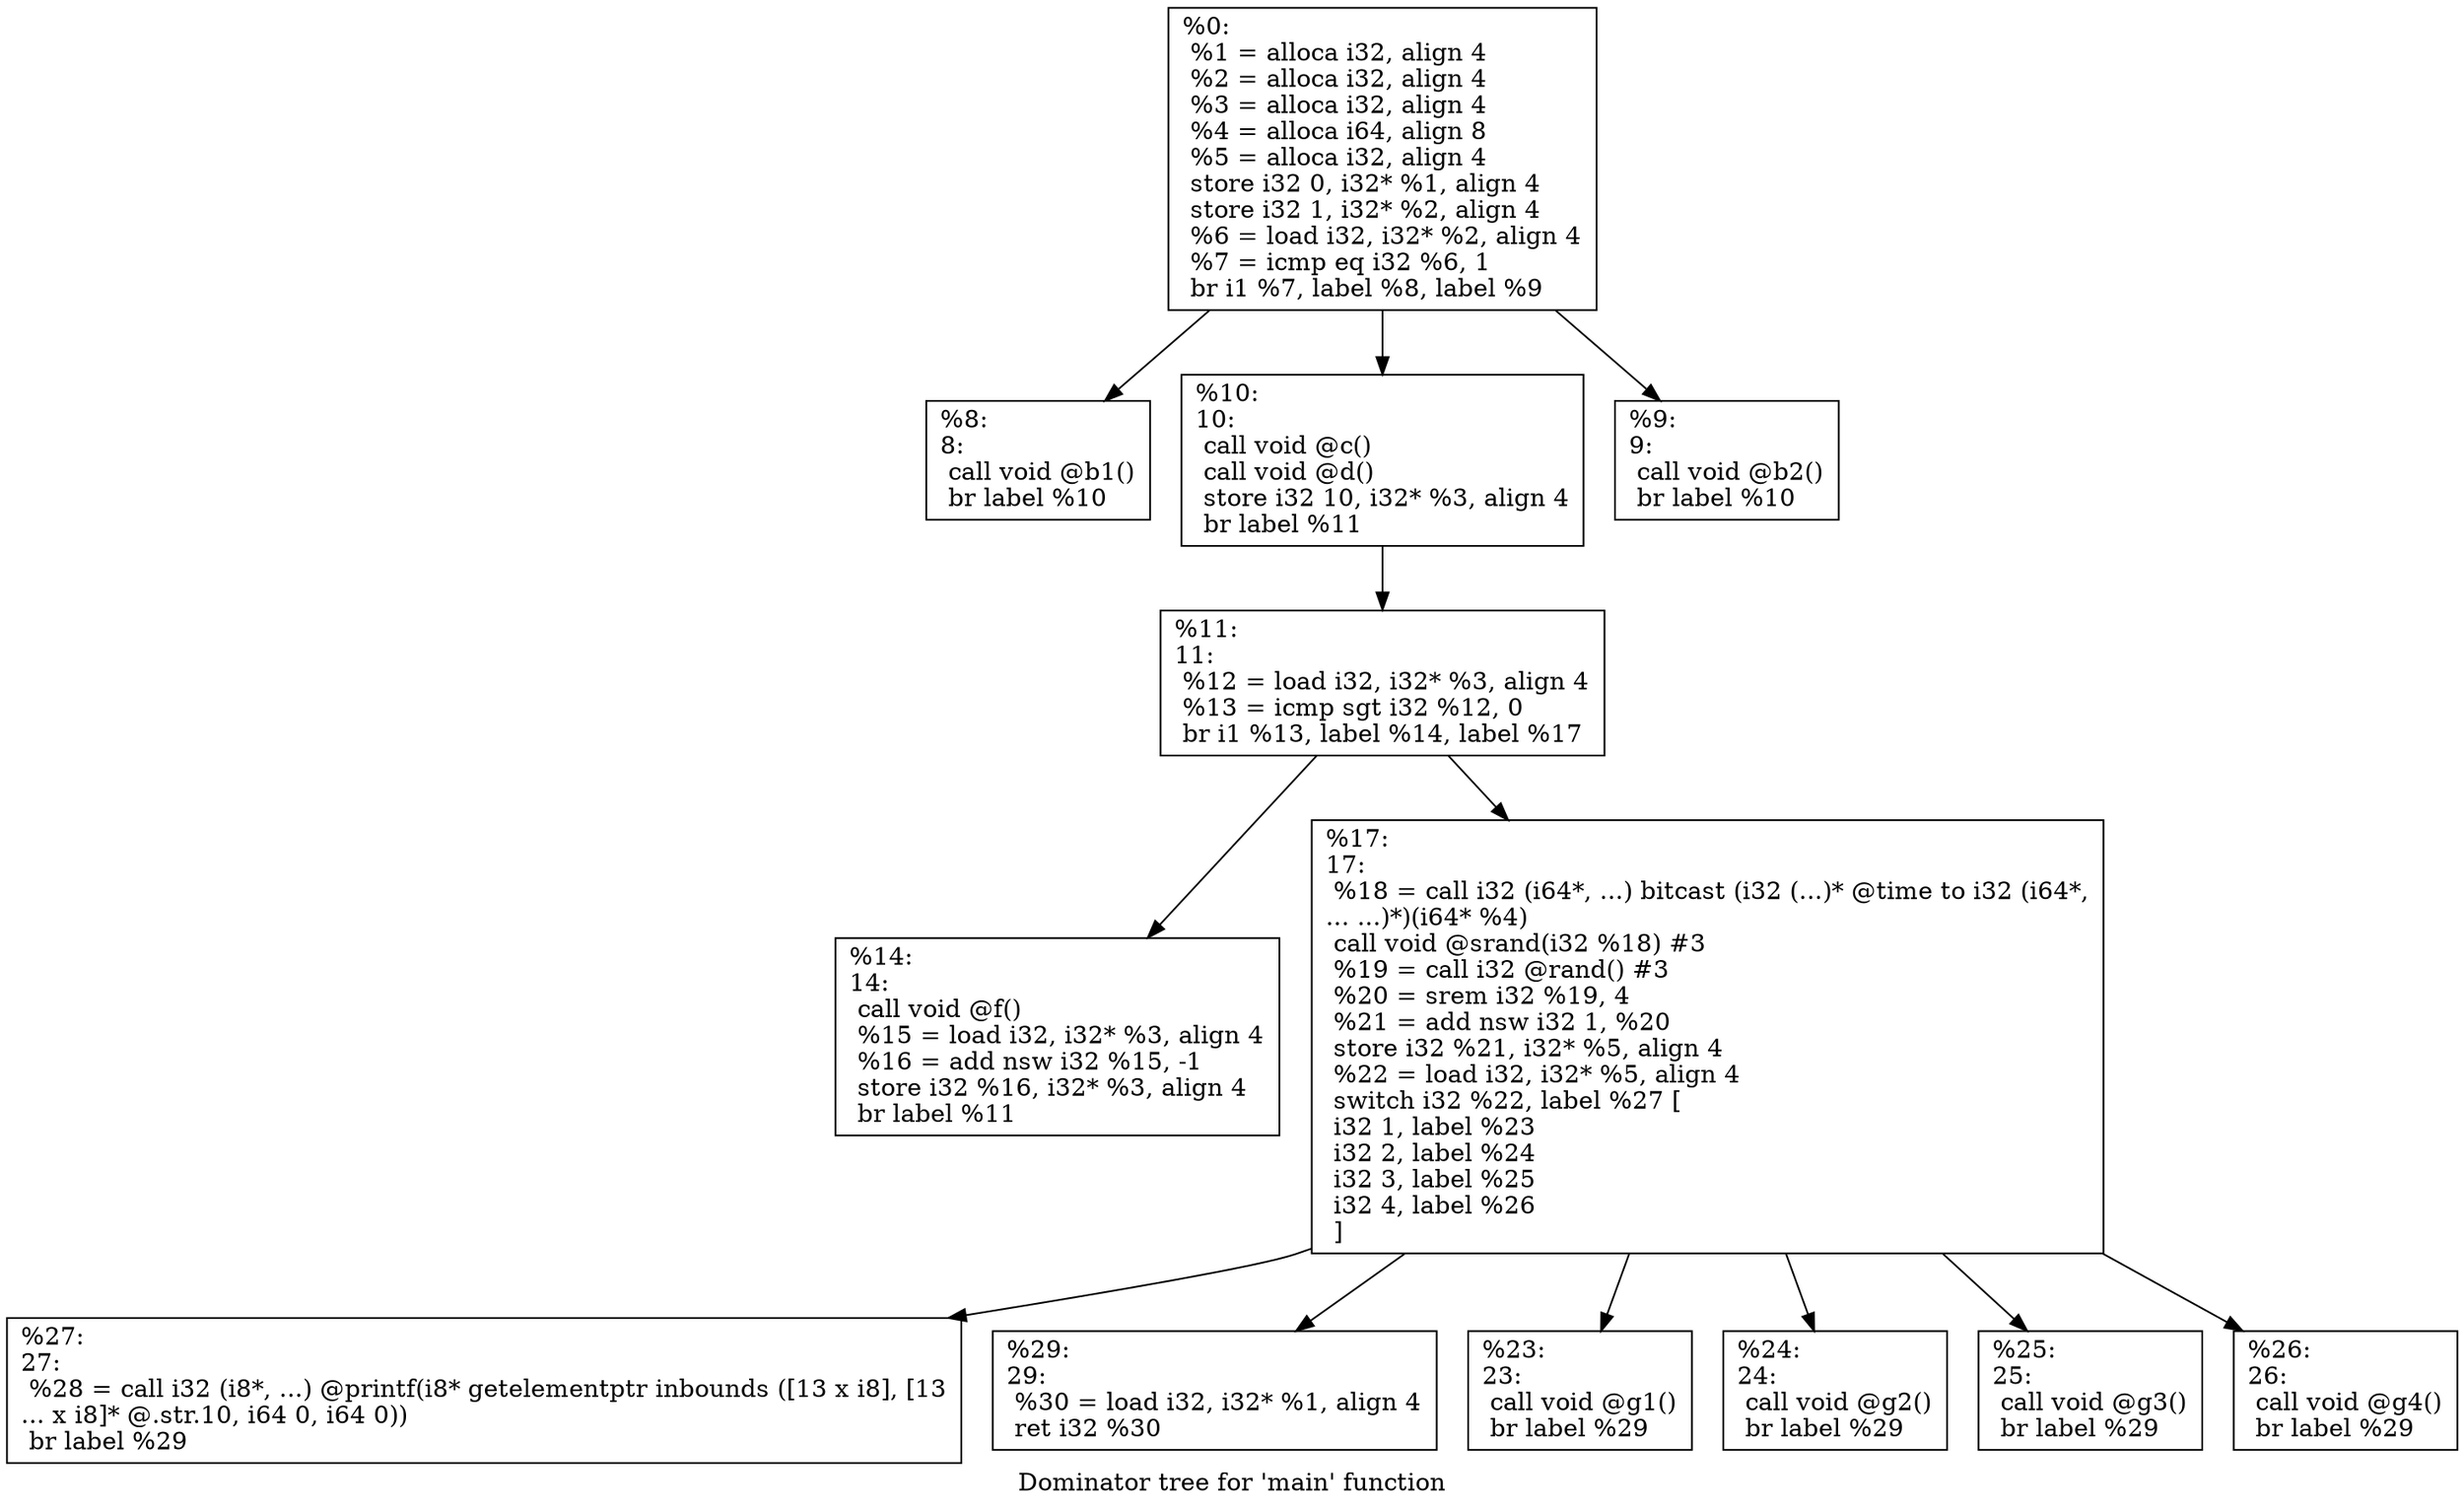 digraph "Dominator tree for 'main' function" {
	label="Dominator tree for 'main' function";

	Node0x1072050 [shape=record,label="{%0:\l  %1 = alloca i32, align 4\l  %2 = alloca i32, align 4\l  %3 = alloca i32, align 4\l  %4 = alloca i64, align 8\l  %5 = alloca i32, align 4\l  store i32 0, i32* %1, align 4\l  store i32 1, i32* %2, align 4\l  %6 = load i32, i32* %2, align 4\l  %7 = icmp eq i32 %6, 1\l  br i1 %7, label %8, label %9\l}"];
	Node0x1072050 -> Node0x1072540;
	Node0x1072050 -> Node0x1072580;
	Node0x1072050 -> Node0x1072860;
	Node0x1072540 [shape=record,label="{%8:\l8:                                                \l  call void @b1()\l  br label %10\l}"];
	Node0x1072580 [shape=record,label="{%10:\l10:                                               \l  call void @c()\l  call void @d()\l  store i32 10, i32* %3, align 4\l  br label %11\l}"];
	Node0x1072580 -> Node0x10725c0;
	Node0x10725c0 [shape=record,label="{%11:\l11:                                               \l  %12 = load i32, i32* %3, align 4\l  %13 = icmp sgt i32 %12, 0\l  br i1 %13, label %14, label %17\l}"];
	Node0x10725c0 -> Node0x1072600;
	Node0x10725c0 -> Node0x1072660;
	Node0x1072600 [shape=record,label="{%14:\l14:                                               \l  call void @f()\l  %15 = load i32, i32* %3, align 4\l  %16 = add nsw i32 %15, -1\l  store i32 %16, i32* %3, align 4\l  br label %11\l}"];
	Node0x1072660 [shape=record,label="{%17:\l17:                                               \l  %18 = call i32 (i64*, ...) bitcast (i32 (...)* @time to i32 (i64*,\l... ...)*)(i64* %4)\l  call void @srand(i32 %18) #3\l  %19 = call i32 @rand() #3\l  %20 = srem i32 %19, 4\l  %21 = add nsw i32 1, %20\l  store i32 %21, i32* %5, align 4\l  %22 = load i32, i32* %5, align 4\l  switch i32 %22, label %27 [\l    i32 1, label %23\l    i32 2, label %24\l    i32 3, label %25\l    i32 4, label %26\l  ]\l}"];
	Node0x1072660 -> Node0x10726c0;
	Node0x1072660 -> Node0x1072700;
	Node0x1072660 -> Node0x1072760;
	Node0x1072660 -> Node0x10727a0;
	Node0x1072660 -> Node0x10727e0;
	Node0x1072660 -> Node0x1072820;
	Node0x10726c0 [shape=record,label="{%27:\l27:                                               \l  %28 = call i32 (i8*, ...) @printf(i8* getelementptr inbounds ([13 x i8], [13\l... x i8]* @.str.10, i64 0, i64 0))\l  br label %29\l}"];
	Node0x1072700 [shape=record,label="{%29:\l29:                                               \l  %30 = load i32, i32* %1, align 4\l  ret i32 %30\l}"];
	Node0x1072760 [shape=record,label="{%23:\l23:                                               \l  call void @g1()\l  br label %29\l}"];
	Node0x10727a0 [shape=record,label="{%24:\l24:                                               \l  call void @g2()\l  br label %29\l}"];
	Node0x10727e0 [shape=record,label="{%25:\l25:                                               \l  call void @g3()\l  br label %29\l}"];
	Node0x1072820 [shape=record,label="{%26:\l26:                                               \l  call void @g4()\l  br label %29\l}"];
	Node0x1072860 [shape=record,label="{%9:\l9:                                                \l  call void @b2()\l  br label %10\l}"];
}
